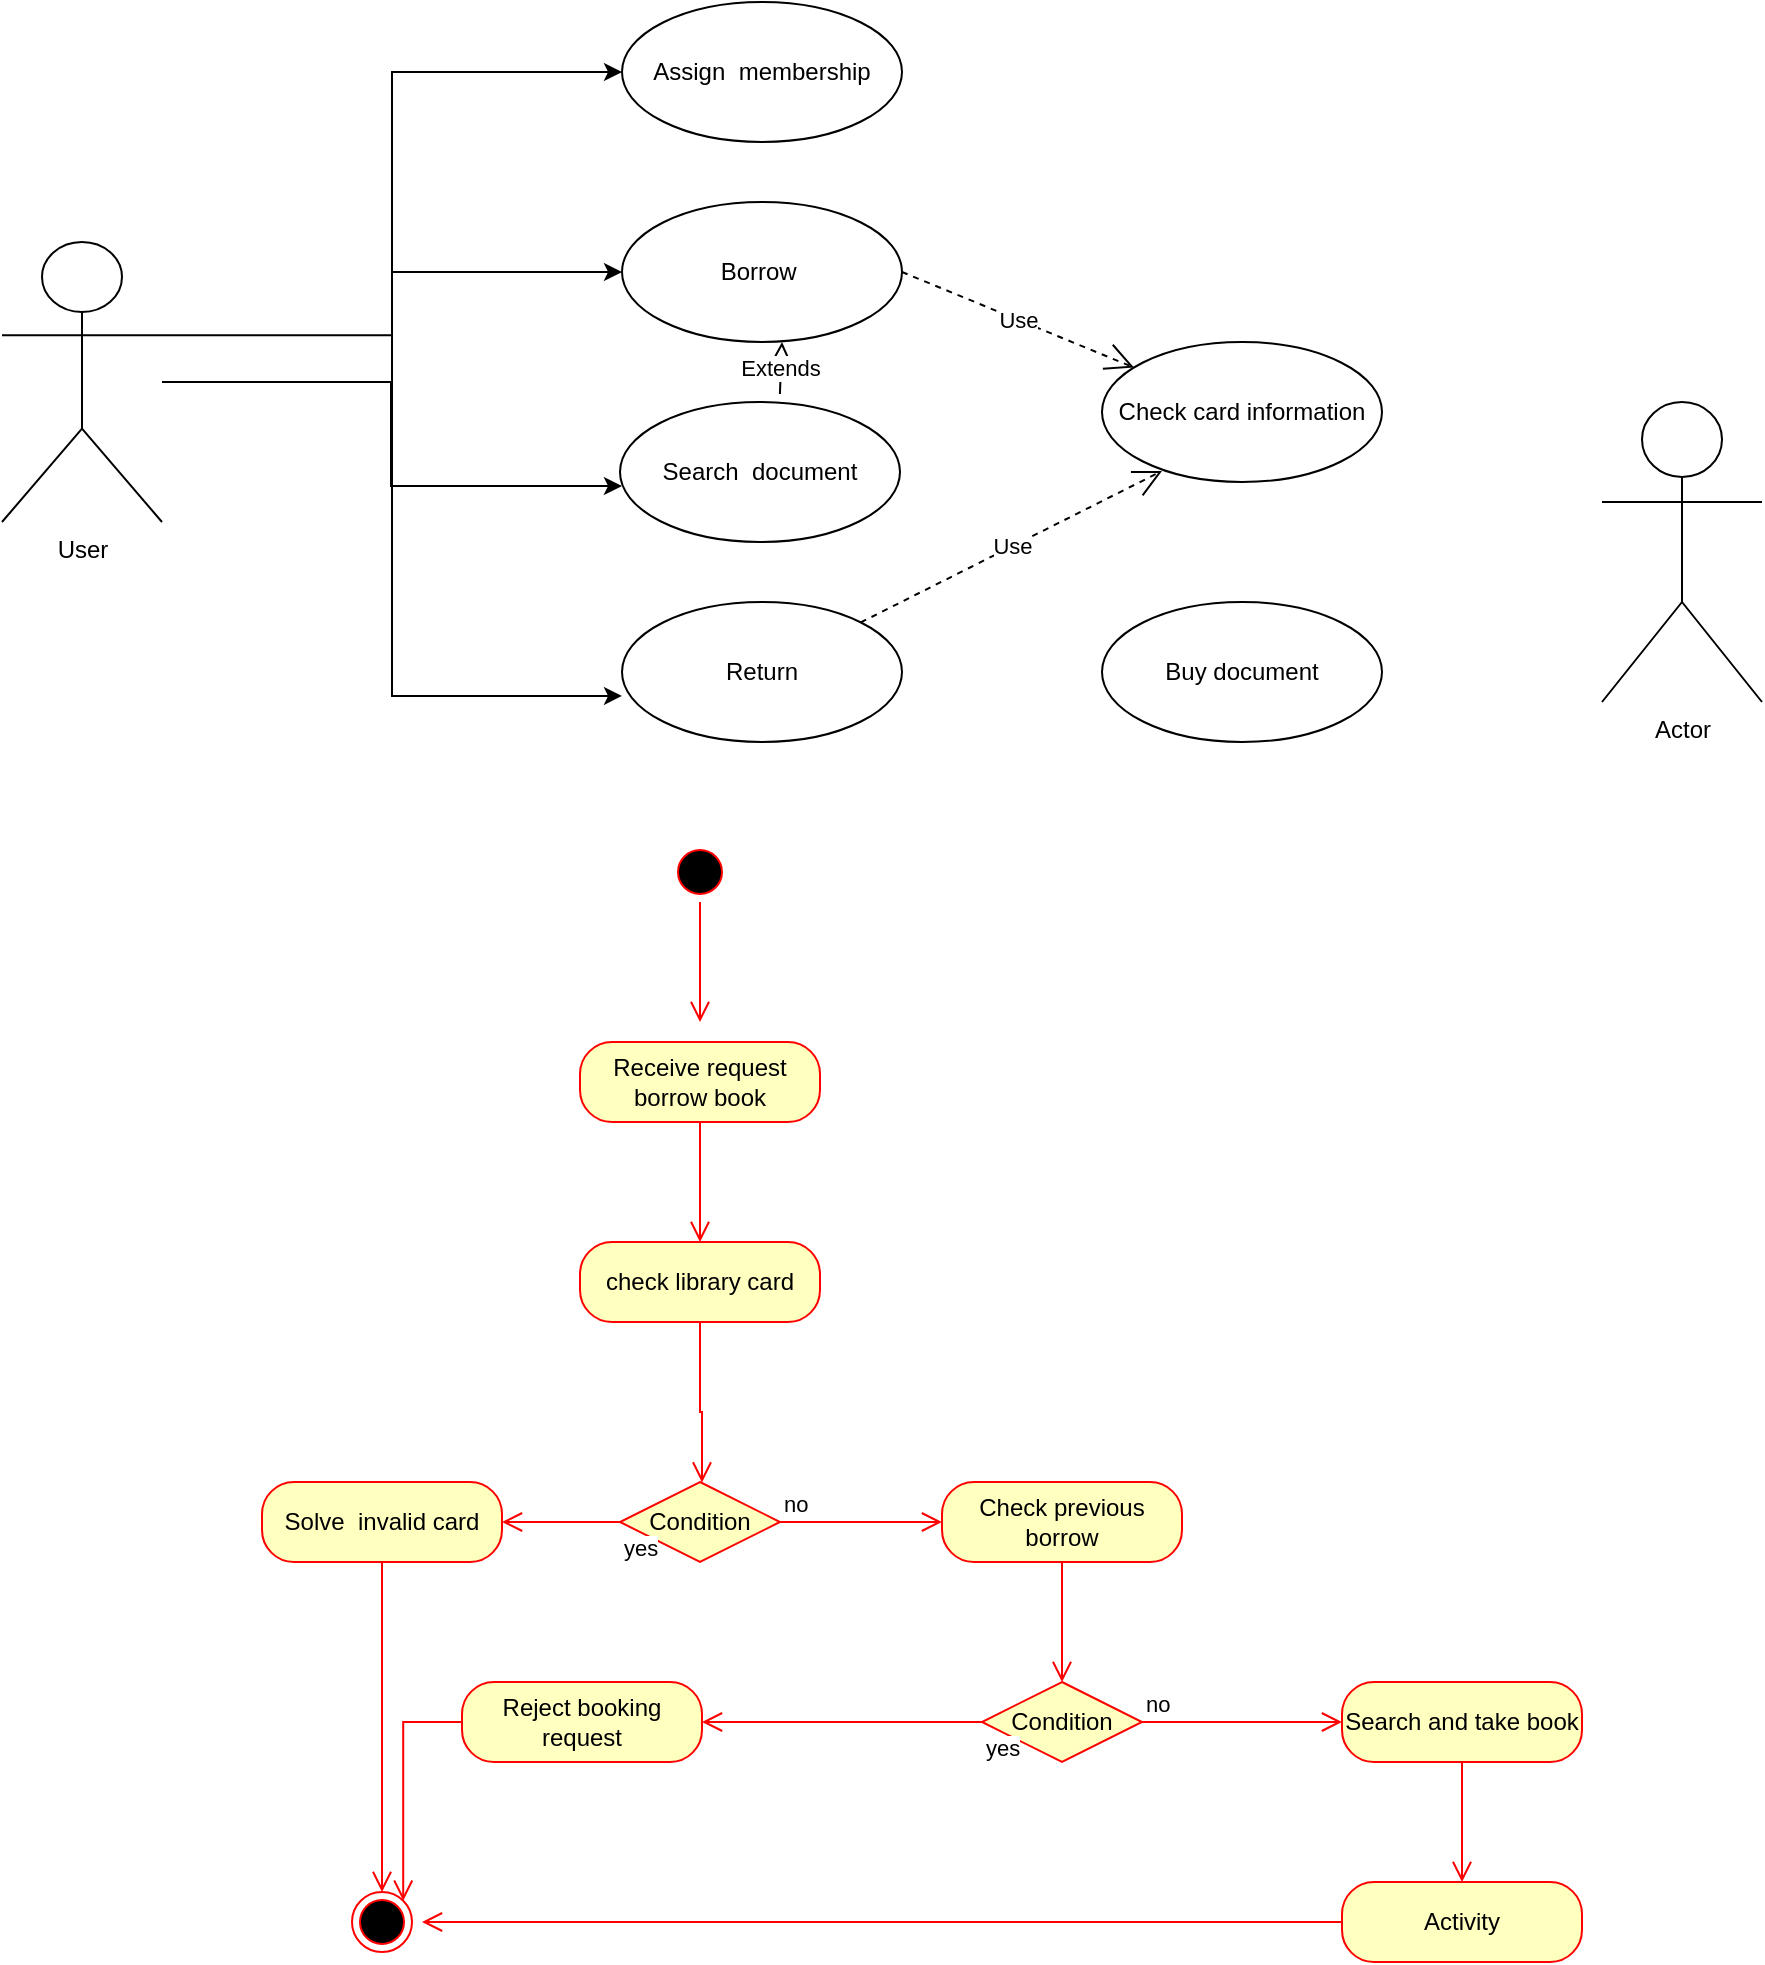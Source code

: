 <mxfile version="20.3.2" type="github">
  <diagram id="7FvdrSsq1qoto7csCiVJ" name="Page-1">
    <mxGraphModel dx="940" dy="1728" grid="1" gridSize="10" guides="1" tooltips="1" connect="1" arrows="1" fold="1" page="1" pageScale="1" pageWidth="827" pageHeight="1169" math="0" shadow="0">
      <root>
        <mxCell id="0" />
        <mxCell id="1" parent="0" />
        <mxCell id="qfWSkvdO2IdB_Pi6DIVs-19" style="edgeStyle=orthogonalEdgeStyle;rounded=0;orthogonalLoop=1;jettySize=auto;html=1;exitX=1;exitY=0.333;exitDx=0;exitDy=0;exitPerimeter=0;entryX=0;entryY=0.5;entryDx=0;entryDy=0;" edge="1" parent="1" source="pMhiuUbFovXFU0d_4aaN-1" target="qfWSkvdO2IdB_Pi6DIVs-3">
          <mxGeometry relative="1" as="geometry" />
        </mxCell>
        <mxCell id="qfWSkvdO2IdB_Pi6DIVs-21" style="edgeStyle=orthogonalEdgeStyle;rounded=0;orthogonalLoop=1;jettySize=auto;html=1;" edge="1" parent="1" source="pMhiuUbFovXFU0d_4aaN-1" target="qfWSkvdO2IdB_Pi6DIVs-2">
          <mxGeometry relative="1" as="geometry" />
        </mxCell>
        <mxCell id="qfWSkvdO2IdB_Pi6DIVs-22" style="edgeStyle=orthogonalEdgeStyle;rounded=0;orthogonalLoop=1;jettySize=auto;html=1;entryX=0.007;entryY=0.6;entryDx=0;entryDy=0;entryPerimeter=0;" edge="1" parent="1" source="pMhiuUbFovXFU0d_4aaN-1" target="qfWSkvdO2IdB_Pi6DIVs-9">
          <mxGeometry relative="1" as="geometry" />
        </mxCell>
        <mxCell id="qfWSkvdO2IdB_Pi6DIVs-23" style="edgeStyle=orthogonalEdgeStyle;rounded=0;orthogonalLoop=1;jettySize=auto;html=1;entryX=0;entryY=0.671;entryDx=0;entryDy=0;entryPerimeter=0;" edge="1" parent="1" source="pMhiuUbFovXFU0d_4aaN-1" target="qfWSkvdO2IdB_Pi6DIVs-10">
          <mxGeometry relative="1" as="geometry" />
        </mxCell>
        <mxCell id="pMhiuUbFovXFU0d_4aaN-1" value="User" style="shape=umlActor;verticalLabelPosition=bottom;verticalAlign=top;html=1;outlineConnect=0;" parent="1" vertex="1">
          <mxGeometry x="50" y="-250" width="80" height="140" as="geometry" />
        </mxCell>
        <mxCell id="pMhiuUbFovXFU0d_4aaN-2" value="" style="ellipse;html=1;shape=endState;fillColor=#000000;strokeColor=#ff0000;" parent="1" vertex="1">
          <mxGeometry x="225" y="575" width="30" height="30" as="geometry" />
        </mxCell>
        <mxCell id="pMhiuUbFovXFU0d_4aaN-3" value="" style="ellipse;html=1;shape=startState;fillColor=#000000;strokeColor=#ff0000;" parent="1" vertex="1">
          <mxGeometry x="384" y="50" width="30" height="30" as="geometry" />
        </mxCell>
        <mxCell id="pMhiuUbFovXFU0d_4aaN-4" value="" style="edgeStyle=orthogonalEdgeStyle;html=1;verticalAlign=bottom;endArrow=open;endSize=8;strokeColor=#ff0000;rounded=0;" parent="1" source="pMhiuUbFovXFU0d_4aaN-3" edge="1">
          <mxGeometry relative="1" as="geometry">
            <mxPoint x="399" y="140" as="targetPoint" />
          </mxGeometry>
        </mxCell>
        <mxCell id="pMhiuUbFovXFU0d_4aaN-5" value="Receive request borrow book" style="rounded=1;whiteSpace=wrap;html=1;arcSize=40;fontColor=#000000;fillColor=#ffffc0;strokeColor=#ff0000;" parent="1" vertex="1">
          <mxGeometry x="339" y="150" width="120" height="40" as="geometry" />
        </mxCell>
        <mxCell id="pMhiuUbFovXFU0d_4aaN-6" value="" style="edgeStyle=orthogonalEdgeStyle;html=1;verticalAlign=bottom;endArrow=open;endSize=8;strokeColor=#ff0000;rounded=0;" parent="1" source="pMhiuUbFovXFU0d_4aaN-5" edge="1">
          <mxGeometry relative="1" as="geometry">
            <mxPoint x="399" y="250" as="targetPoint" />
          </mxGeometry>
        </mxCell>
        <mxCell id="pMhiuUbFovXFU0d_4aaN-7" value="check library card" style="rounded=1;whiteSpace=wrap;html=1;arcSize=40;fontColor=#000000;fillColor=#ffffc0;strokeColor=#ff0000;" parent="1" vertex="1">
          <mxGeometry x="339" y="250" width="120" height="40" as="geometry" />
        </mxCell>
        <mxCell id="pMhiuUbFovXFU0d_4aaN-8" value="" style="edgeStyle=orthogonalEdgeStyle;html=1;verticalAlign=bottom;endArrow=open;endSize=8;strokeColor=#ff0000;rounded=0;" parent="1" edge="1">
          <mxGeometry relative="1" as="geometry">
            <mxPoint x="400" y="370.253" as="targetPoint" />
            <mxPoint x="400" y="290" as="sourcePoint" />
            <Array as="points">
              <mxPoint x="399" y="335" />
              <mxPoint x="400" y="335" />
            </Array>
          </mxGeometry>
        </mxCell>
        <mxCell id="pMhiuUbFovXFU0d_4aaN-10" value="Solve &amp;nbsp;invalid card" style="rounded=1;whiteSpace=wrap;html=1;arcSize=40;fontColor=#000000;fillColor=#ffffc0;strokeColor=#ff0000;" parent="1" vertex="1">
          <mxGeometry x="180" y="370" width="120" height="40" as="geometry" />
        </mxCell>
        <mxCell id="pMhiuUbFovXFU0d_4aaN-11" value="" style="edgeStyle=orthogonalEdgeStyle;html=1;verticalAlign=bottom;endArrow=open;endSize=8;strokeColor=#ff0000;rounded=0;entryX=0.5;entryY=0;entryDx=0;entryDy=0;" parent="1" source="pMhiuUbFovXFU0d_4aaN-10" target="pMhiuUbFovXFU0d_4aaN-2" edge="1">
          <mxGeometry relative="1" as="geometry">
            <mxPoint x="240" y="460" as="targetPoint" />
          </mxGeometry>
        </mxCell>
        <mxCell id="pMhiuUbFovXFU0d_4aaN-13" value="Check previous borrow" style="rounded=1;whiteSpace=wrap;html=1;arcSize=40;fontColor=#000000;fillColor=#ffffc0;strokeColor=#ff0000;" parent="1" vertex="1">
          <mxGeometry x="520" y="370" width="120" height="40" as="geometry" />
        </mxCell>
        <mxCell id="pMhiuUbFovXFU0d_4aaN-14" value="" style="edgeStyle=orthogonalEdgeStyle;html=1;verticalAlign=bottom;endArrow=open;endSize=8;strokeColor=#ff0000;rounded=0;" parent="1" source="pMhiuUbFovXFU0d_4aaN-13" edge="1">
          <mxGeometry relative="1" as="geometry">
            <mxPoint x="580" y="470" as="targetPoint" />
          </mxGeometry>
        </mxCell>
        <mxCell id="pMhiuUbFovXFU0d_4aaN-16" value="Condition" style="rhombus;whiteSpace=wrap;html=1;fillColor=#ffffc0;strokeColor=#ff0000;" parent="1" vertex="1">
          <mxGeometry x="540" y="470" width="80" height="40" as="geometry" />
        </mxCell>
        <mxCell id="pMhiuUbFovXFU0d_4aaN-17" value="no" style="edgeStyle=orthogonalEdgeStyle;html=1;align=left;verticalAlign=bottom;endArrow=open;endSize=8;strokeColor=#ff0000;rounded=0;" parent="1" source="pMhiuUbFovXFU0d_4aaN-16" edge="1">
          <mxGeometry x="-1" relative="1" as="geometry">
            <mxPoint x="720" y="490" as="targetPoint" />
          </mxGeometry>
        </mxCell>
        <mxCell id="pMhiuUbFovXFU0d_4aaN-18" value="yes" style="edgeStyle=orthogonalEdgeStyle;html=1;align=left;verticalAlign=top;endArrow=open;endSize=8;strokeColor=#ff0000;rounded=0;" parent="1" source="pMhiuUbFovXFU0d_4aaN-16" edge="1">
          <mxGeometry x="-1" relative="1" as="geometry">
            <mxPoint x="400" y="490" as="targetPoint" />
          </mxGeometry>
        </mxCell>
        <mxCell id="pMhiuUbFovXFU0d_4aaN-19" value="Search and take book" style="rounded=1;whiteSpace=wrap;html=1;arcSize=40;fontColor=#000000;fillColor=#ffffc0;strokeColor=#ff0000;" parent="1" vertex="1">
          <mxGeometry x="720" y="470" width="120" height="40" as="geometry" />
        </mxCell>
        <mxCell id="pMhiuUbFovXFU0d_4aaN-20" value="" style="edgeStyle=orthogonalEdgeStyle;html=1;verticalAlign=bottom;endArrow=open;endSize=8;strokeColor=#ff0000;rounded=0;" parent="1" source="pMhiuUbFovXFU0d_4aaN-19" edge="1">
          <mxGeometry relative="1" as="geometry">
            <mxPoint x="780" y="570" as="targetPoint" />
          </mxGeometry>
        </mxCell>
        <mxCell id="pMhiuUbFovXFU0d_4aaN-21" value="Activity" style="rounded=1;whiteSpace=wrap;html=1;arcSize=40;fontColor=#000000;fillColor=#ffffc0;strokeColor=#ff0000;" parent="1" vertex="1">
          <mxGeometry x="720" y="570" width="120" height="40" as="geometry" />
        </mxCell>
        <mxCell id="pMhiuUbFovXFU0d_4aaN-22" value="" style="edgeStyle=orthogonalEdgeStyle;html=1;verticalAlign=bottom;endArrow=open;endSize=8;strokeColor=#ff0000;rounded=0;" parent="1" source="pMhiuUbFovXFU0d_4aaN-21" edge="1">
          <mxGeometry relative="1" as="geometry">
            <mxPoint x="260" y="590" as="targetPoint" />
          </mxGeometry>
        </mxCell>
        <mxCell id="pMhiuUbFovXFU0d_4aaN-23" value="Reject booking request" style="rounded=1;whiteSpace=wrap;html=1;arcSize=40;fontColor=#000000;fillColor=#ffffc0;strokeColor=#ff0000;" parent="1" vertex="1">
          <mxGeometry x="280" y="470" width="120" height="40" as="geometry" />
        </mxCell>
        <mxCell id="pMhiuUbFovXFU0d_4aaN-24" value="" style="edgeStyle=orthogonalEdgeStyle;html=1;verticalAlign=bottom;endArrow=open;endSize=8;strokeColor=#ff0000;rounded=0;entryX=1;entryY=0;entryDx=0;entryDy=0;" parent="1" source="pMhiuUbFovXFU0d_4aaN-23" target="pMhiuUbFovXFU0d_4aaN-2" edge="1">
          <mxGeometry relative="1" as="geometry">
            <mxPoint x="340" y="570" as="targetPoint" />
          </mxGeometry>
        </mxCell>
        <mxCell id="pMhiuUbFovXFU0d_4aaN-25" value="Condition" style="rhombus;whiteSpace=wrap;html=1;fillColor=#ffffc0;strokeColor=#ff0000;" parent="1" vertex="1">
          <mxGeometry x="359" y="370" width="80" height="40" as="geometry" />
        </mxCell>
        <mxCell id="pMhiuUbFovXFU0d_4aaN-26" value="no" style="edgeStyle=orthogonalEdgeStyle;html=1;align=left;verticalAlign=bottom;endArrow=open;endSize=8;strokeColor=#ff0000;rounded=0;" parent="1" source="pMhiuUbFovXFU0d_4aaN-25" edge="1">
          <mxGeometry x="-1" relative="1" as="geometry">
            <mxPoint x="520" y="390" as="targetPoint" />
          </mxGeometry>
        </mxCell>
        <mxCell id="pMhiuUbFovXFU0d_4aaN-27" value="yes" style="edgeStyle=orthogonalEdgeStyle;html=1;align=left;verticalAlign=top;endArrow=open;endSize=8;strokeColor=#ff0000;rounded=0;entryX=1;entryY=0.5;entryDx=0;entryDy=0;" parent="1" source="pMhiuUbFovXFU0d_4aaN-25" target="pMhiuUbFovXFU0d_4aaN-10" edge="1">
          <mxGeometry x="-1" relative="1" as="geometry">
            <mxPoint x="340" y="390" as="targetPoint" />
          </mxGeometry>
        </mxCell>
        <mxCell id="qfWSkvdO2IdB_Pi6DIVs-2" value="Borrow&amp;nbsp;" style="ellipse;whiteSpace=wrap;html=1;" vertex="1" parent="1">
          <mxGeometry x="360" y="-270" width="140" height="70" as="geometry" />
        </mxCell>
        <mxCell id="qfWSkvdO2IdB_Pi6DIVs-3" value="Assign &amp;nbsp;membership" style="ellipse;whiteSpace=wrap;html=1;" vertex="1" parent="1">
          <mxGeometry x="360" y="-370" width="140" height="70" as="geometry" />
        </mxCell>
        <mxCell id="qfWSkvdO2IdB_Pi6DIVs-9" value="Search &amp;nbsp;document" style="ellipse;whiteSpace=wrap;html=1;" vertex="1" parent="1">
          <mxGeometry x="359" y="-170" width="140" height="70" as="geometry" />
        </mxCell>
        <mxCell id="qfWSkvdO2IdB_Pi6DIVs-10" value="Return" style="ellipse;whiteSpace=wrap;html=1;" vertex="1" parent="1">
          <mxGeometry x="360" y="-70" width="140" height="70" as="geometry" />
        </mxCell>
        <mxCell id="qfWSkvdO2IdB_Pi6DIVs-11" value="Check card information" style="ellipse;whiteSpace=wrap;html=1;" vertex="1" parent="1">
          <mxGeometry x="600" y="-200" width="140" height="70" as="geometry" />
        </mxCell>
        <mxCell id="qfWSkvdO2IdB_Pi6DIVs-12" value="Buy document" style="ellipse;whiteSpace=wrap;html=1;" vertex="1" parent="1">
          <mxGeometry x="600" y="-70" width="140" height="70" as="geometry" />
        </mxCell>
        <object label="Actor" NXB="" id="qfWSkvdO2IdB_Pi6DIVs-13">
          <mxCell style="shape=umlActor;verticalLabelPosition=bottom;verticalAlign=top;html=1;" vertex="1" parent="1">
            <mxGeometry x="850" y="-170" width="80" height="150" as="geometry" />
          </mxCell>
        </object>
        <mxCell id="qfWSkvdO2IdB_Pi6DIVs-24" value="Use" style="endArrow=open;endSize=12;dashed=1;html=1;rounded=0;" edge="1" parent="1" source="qfWSkvdO2IdB_Pi6DIVs-10">
          <mxGeometry width="160" relative="1" as="geometry">
            <mxPoint x="470" y="-135.5" as="sourcePoint" />
            <mxPoint x="630" y="-135.5" as="targetPoint" />
          </mxGeometry>
        </mxCell>
        <mxCell id="qfWSkvdO2IdB_Pi6DIVs-25" value="Use" style="endArrow=open;endSize=12;dashed=1;html=1;rounded=0;exitX=1;exitY=0.5;exitDx=0;exitDy=0;" edge="1" parent="1" source="qfWSkvdO2IdB_Pi6DIVs-2" target="qfWSkvdO2IdB_Pi6DIVs-11">
          <mxGeometry width="160" relative="1" as="geometry">
            <mxPoint x="410" y="-190" as="sourcePoint" />
            <mxPoint x="570" y="-190" as="targetPoint" />
          </mxGeometry>
        </mxCell>
        <mxCell id="qfWSkvdO2IdB_Pi6DIVs-27" value="Extends" style="endArrow=block;endSize=16;endFill=0;html=1;rounded=0;exitX=0.571;exitY=-0.057;exitDx=0;exitDy=0;exitPerimeter=0;" edge="1" parent="1" source="qfWSkvdO2IdB_Pi6DIVs-9">
          <mxGeometry width="160" relative="1" as="geometry">
            <mxPoint x="440" y="-180" as="sourcePoint" />
            <mxPoint x="440" y="-200" as="targetPoint" />
          </mxGeometry>
        </mxCell>
      </root>
    </mxGraphModel>
  </diagram>
</mxfile>
